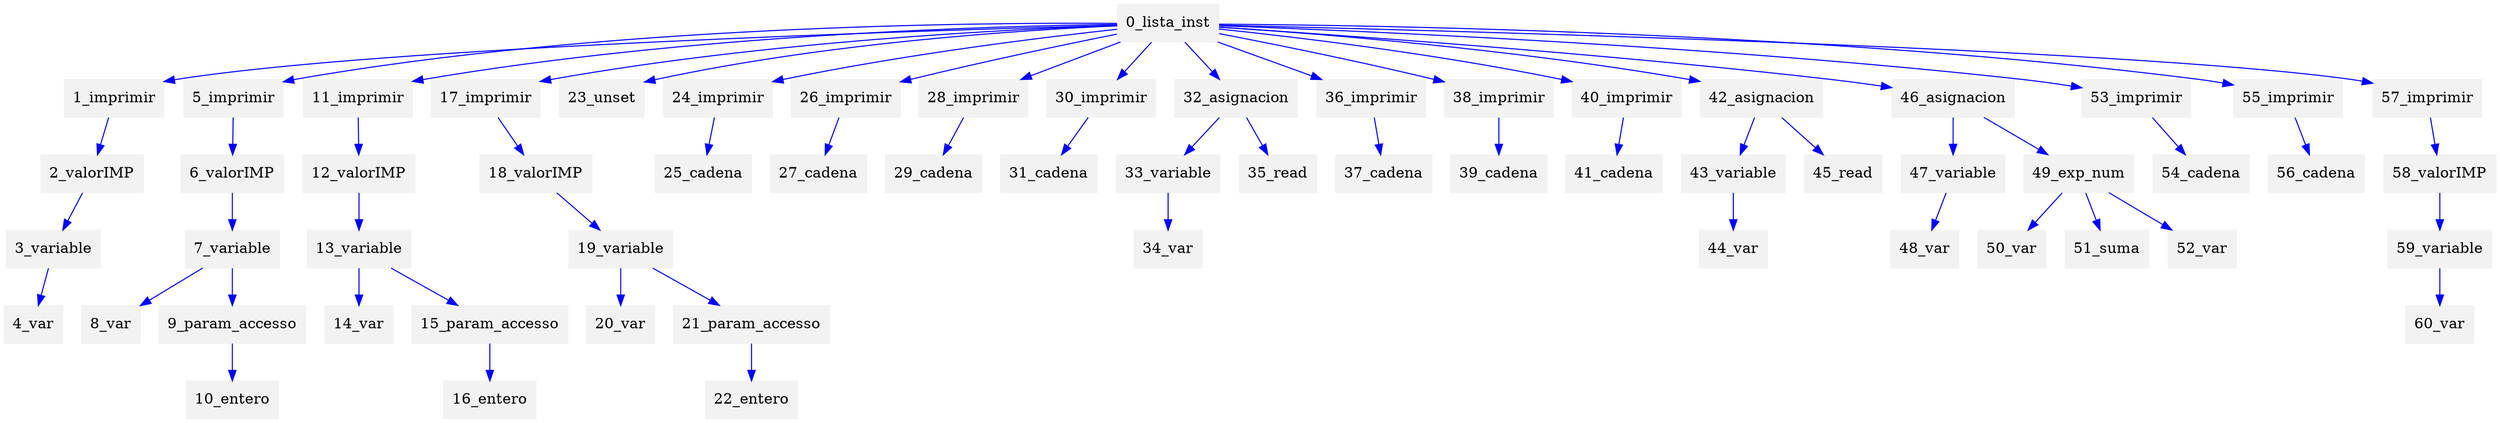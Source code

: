 digraph G {node[shape=box, style=filled, color=Gray95]; edge[color=blue];rankdir=UD 

"0_lista_inst"->"1_imprimir"
"1_imprimir"->"2_valorIMP"
"2_valorIMP"->"3_variable"
"3_variable"->"4_var"




"0_lista_inst"->"5_imprimir"
"5_imprimir"->"6_valorIMP"
"6_valorIMP"->"7_variable"
"7_variable"->"8_var"

"7_variable"->"9_param_accesso"
"9_param_accesso"->"10_entero"





"0_lista_inst"->"11_imprimir"
"11_imprimir"->"12_valorIMP"
"12_valorIMP"->"13_variable"
"13_variable"->"14_var"

"13_variable"->"15_param_accesso"
"15_param_accesso"->"16_entero"





"0_lista_inst"->"17_imprimir"
"17_imprimir"->"18_valorIMP"
"18_valorIMP"->"19_variable"
"19_variable"->"20_var"

"19_variable"->"21_param_accesso"
"21_param_accesso"->"22_entero"





"0_lista_inst"->"23_unset"

"0_lista_inst"->"24_imprimir"
"24_imprimir"->"25_cadena"


"0_lista_inst"->"26_imprimir"
"26_imprimir"->"27_cadena"


"0_lista_inst"->"28_imprimir"
"28_imprimir"->"29_cadena"


"0_lista_inst"->"30_imprimir"
"30_imprimir"->"31_cadena"


"0_lista_inst"->"32_asignacion"
"32_asignacion"->"33_variable"
"33_variable"->"34_var"


"32_asignacion"->"35_read"


"0_lista_inst"->"36_imprimir"
"36_imprimir"->"37_cadena"


"0_lista_inst"->"38_imprimir"
"38_imprimir"->"39_cadena"


"0_lista_inst"->"40_imprimir"
"40_imprimir"->"41_cadena"


"0_lista_inst"->"42_asignacion"
"42_asignacion"->"43_variable"
"43_variable"->"44_var"


"42_asignacion"->"45_read"


"0_lista_inst"->"46_asignacion"
"46_asignacion"->"47_variable"
"47_variable"->"48_var"


"46_asignacion"->"49_exp_num"
"49_exp_num"->"50_var"

"49_exp_num"->"51_suma"

"49_exp_num"->"52_var"



"0_lista_inst"->"53_imprimir"
"53_imprimir"->"54_cadena"


"0_lista_inst"->"55_imprimir"
"55_imprimir"->"56_cadena"


"0_lista_inst"->"57_imprimir"
"57_imprimir"->"58_valorIMP"
"58_valorIMP"->"59_variable"
"59_variable"->"60_var"





}